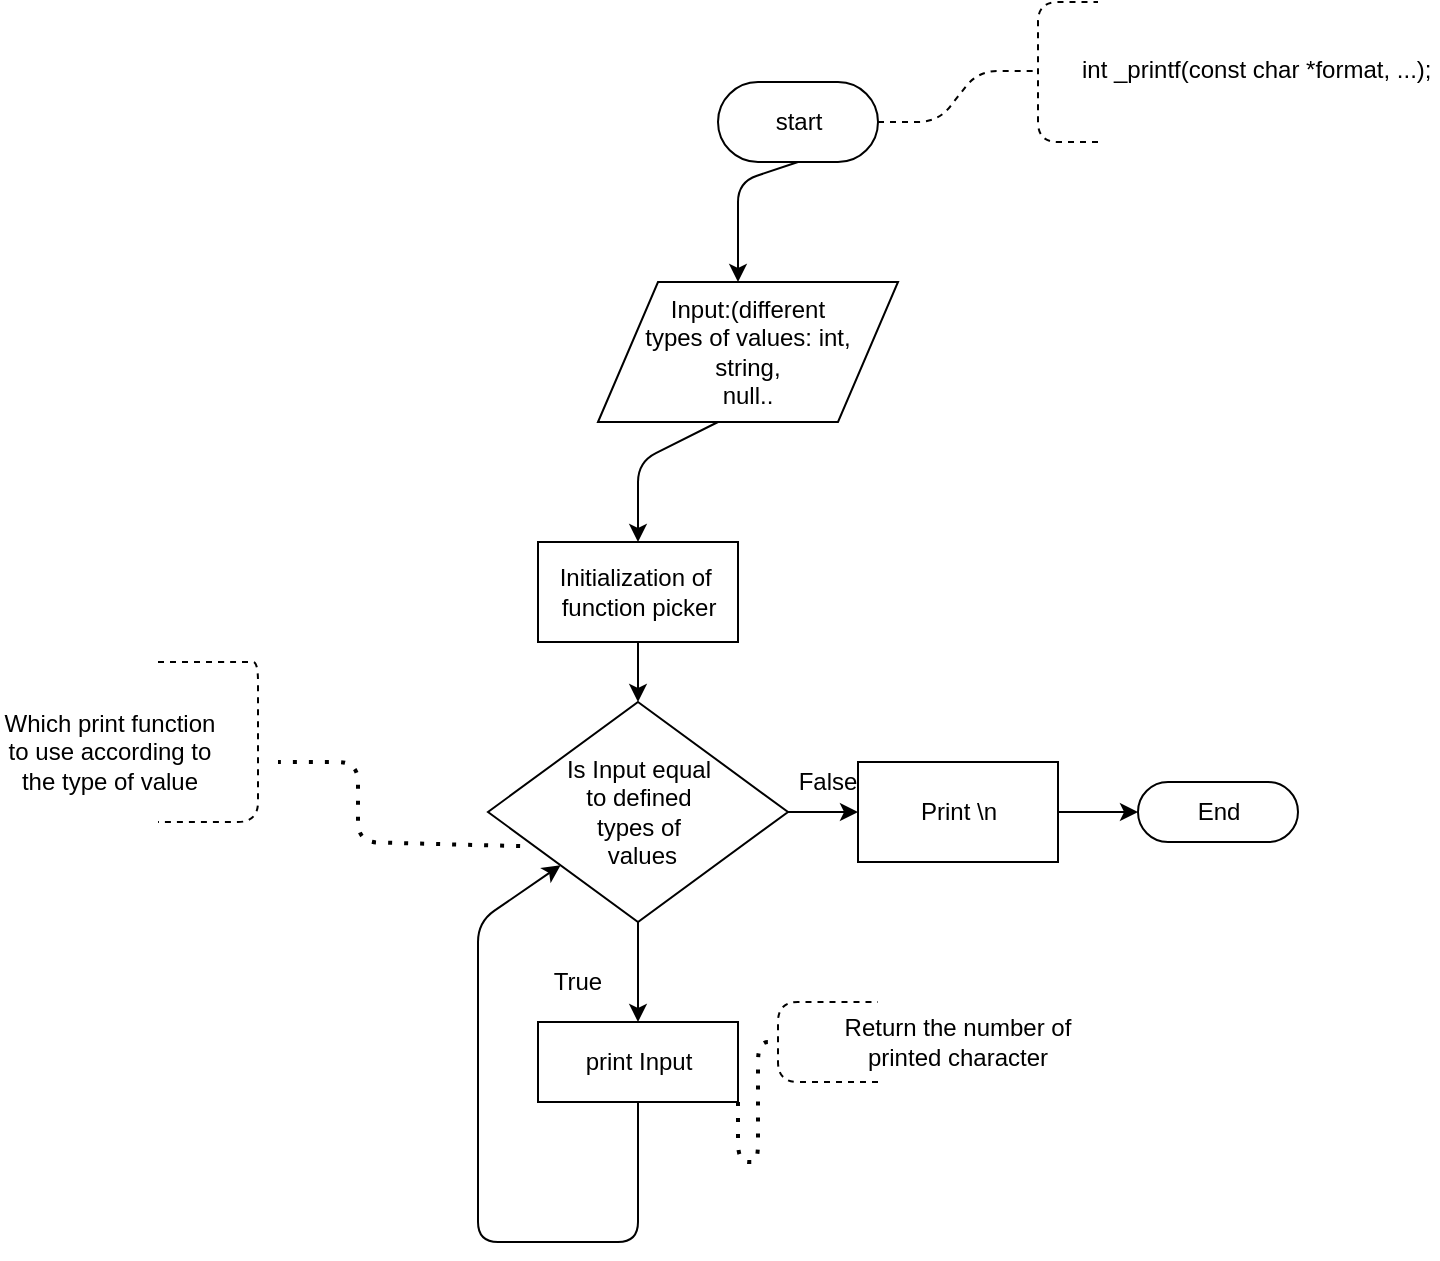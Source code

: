 <mxfile version="14.9.2" type="github">
  <diagram name="Page-1" id="c7558073-3199-34d8-9f00-42111426c3f3">
    <mxGraphModel dx="868" dy="460" grid="1" gridSize="10" guides="1" tooltips="1" connect="1" arrows="1" fold="1" page="1" pageScale="1" pageWidth="826" pageHeight="1169" background="none" math="0" shadow="0">
      <root>
        <mxCell id="0" />
        <mxCell id="1" parent="0" />
        <mxCell id="7MjtWZ7W4mau19jce7l3-97" value="int _printf(const char *format, ...);" style="text;whiteSpace=wrap;html=1;" vertex="1" parent="1">
          <mxGeometry x="620" y="440" width="180" height="30" as="geometry" />
        </mxCell>
        <mxCell id="7MjtWZ7W4mau19jce7l3-101" value="" style="endArrow=none;dashed=1;html=1;" edge="1" parent="1">
          <mxGeometry width="50" height="50" relative="1" as="geometry">
            <mxPoint x="630" y="490" as="sourcePoint" />
            <mxPoint x="630" y="420" as="targetPoint" />
            <Array as="points">
              <mxPoint x="600" y="490" />
              <mxPoint x="600" y="420" />
            </Array>
          </mxGeometry>
        </mxCell>
        <mxCell id="7MjtWZ7W4mau19jce7l3-102" value="" style="endArrow=none;dashed=1;html=1;edgeStyle=entityRelationEdgeStyle;" edge="1" parent="1">
          <mxGeometry width="50" height="50" relative="1" as="geometry">
            <mxPoint x="520" y="480" as="sourcePoint" />
            <mxPoint x="600" y="454.5" as="targetPoint" />
          </mxGeometry>
        </mxCell>
        <mxCell id="7MjtWZ7W4mau19jce7l3-105" value="start" style="html=1;dashed=0;whitespace=wrap;shape=mxgraph.dfd.start" vertex="1" parent="1">
          <mxGeometry x="440" y="460" width="80" height="40" as="geometry" />
        </mxCell>
        <mxCell id="7MjtWZ7W4mau19jce7l3-106" value="" style="endArrow=classic;html=1;exitX=0.5;exitY=0.5;exitDx=0;exitDy=20;exitPerimeter=0;" edge="1" parent="1" source="7MjtWZ7W4mau19jce7l3-105">
          <mxGeometry width="50" height="50" relative="1" as="geometry">
            <mxPoint x="480" y="510" as="sourcePoint" />
            <mxPoint x="450" y="560" as="targetPoint" />
            <Array as="points">
              <mxPoint x="450" y="510" />
            </Array>
          </mxGeometry>
        </mxCell>
        <mxCell id="7MjtWZ7W4mau19jce7l3-107" value="Input:(different&lt;br&gt;types of values: int,&lt;br&gt;string,&lt;br&gt;null.." style="shape=parallelogram;perimeter=parallelogramPerimeter;whiteSpace=wrap;html=1;dashed=0;" vertex="1" parent="1">
          <mxGeometry x="380" y="560" width="150" height="70" as="geometry" />
        </mxCell>
        <mxCell id="7MjtWZ7W4mau19jce7l3-108" value="" style="endArrow=classic;html=1;" edge="1" parent="1">
          <mxGeometry width="50" height="50" relative="1" as="geometry">
            <mxPoint x="440" y="630" as="sourcePoint" />
            <mxPoint x="400" y="690" as="targetPoint" />
            <Array as="points">
              <mxPoint x="400" y="650" />
            </Array>
          </mxGeometry>
        </mxCell>
        <mxCell id="7MjtWZ7W4mau19jce7l3-109" value="Initialization of&amp;nbsp;&lt;br&gt;function picker" style="html=1;dashed=0;whitespace=wrap;" vertex="1" parent="1">
          <mxGeometry x="350" y="690" width="100" height="50" as="geometry" />
        </mxCell>
        <mxCell id="7MjtWZ7W4mau19jce7l3-110" value="Which print function to use according to the type of value" style="text;html=1;strokeColor=none;fillColor=none;align=center;verticalAlign=middle;whiteSpace=wrap;rounded=0;" vertex="1" parent="1">
          <mxGeometry x="81" y="770" width="110" height="50" as="geometry" />
        </mxCell>
        <mxCell id="7MjtWZ7W4mau19jce7l3-111" value="" style="endArrow=classic;html=1;exitX=0.5;exitY=1;exitDx=0;exitDy=0;" edge="1" parent="1" source="7MjtWZ7W4mau19jce7l3-109">
          <mxGeometry width="50" height="50" relative="1" as="geometry">
            <mxPoint x="390" y="860" as="sourcePoint" />
            <mxPoint x="400" y="770" as="targetPoint" />
          </mxGeometry>
        </mxCell>
        <mxCell id="7MjtWZ7W4mau19jce7l3-112" value="Is Input equal&lt;br&gt;to defined&lt;br&gt;types of&lt;br&gt;&amp;nbsp;values" style="shape=rhombus;html=1;dashed=0;whitespace=wrap;perimeter=rhombusPerimeter;" vertex="1" parent="1">
          <mxGeometry x="325" y="770" width="150" height="110" as="geometry" />
        </mxCell>
        <mxCell id="7MjtWZ7W4mau19jce7l3-113" value="" style="endArrow=none;dashed=1;html=1;" edge="1" parent="1">
          <mxGeometry width="50" height="50" relative="1" as="geometry">
            <mxPoint x="160" y="750" as="sourcePoint" />
            <mxPoint x="160" y="830" as="targetPoint" />
            <Array as="points">
              <mxPoint x="200" y="750" />
              <mxPoint x="210" y="750" />
              <mxPoint x="210" y="770" />
              <mxPoint x="210" y="830" />
            </Array>
          </mxGeometry>
        </mxCell>
        <mxCell id="7MjtWZ7W4mau19jce7l3-114" value="" style="endArrow=none;dashed=1;html=1;dashPattern=1 3;strokeWidth=2;exitX=0.107;exitY=0.655;exitDx=0;exitDy=0;exitPerimeter=0;" edge="1" parent="1" source="7MjtWZ7W4mau19jce7l3-112">
          <mxGeometry width="50" height="50" relative="1" as="geometry">
            <mxPoint x="320" y="850" as="sourcePoint" />
            <mxPoint x="220" y="800" as="targetPoint" />
            <Array as="points">
              <mxPoint x="260" y="840" />
              <mxPoint x="260" y="800" />
            </Array>
          </mxGeometry>
        </mxCell>
        <mxCell id="7MjtWZ7W4mau19jce7l3-115" value="" style="endArrow=classic;html=1;exitX=0.5;exitY=1;exitDx=0;exitDy=0;" edge="1" parent="1" source="7MjtWZ7W4mau19jce7l3-112">
          <mxGeometry width="50" height="50" relative="1" as="geometry">
            <mxPoint x="390" y="920" as="sourcePoint" />
            <mxPoint x="400" y="930" as="targetPoint" />
          </mxGeometry>
        </mxCell>
        <mxCell id="7MjtWZ7W4mau19jce7l3-116" value="" style="endArrow=classic;html=1;exitX=1;exitY=0.5;exitDx=0;exitDy=0;" edge="1" parent="1" source="7MjtWZ7W4mau19jce7l3-112">
          <mxGeometry width="50" height="50" relative="1" as="geometry">
            <mxPoint x="520" y="820" as="sourcePoint" />
            <mxPoint x="510" y="825" as="targetPoint" />
          </mxGeometry>
        </mxCell>
        <mxCell id="7MjtWZ7W4mau19jce7l3-117" value="True" style="text;html=1;strokeColor=none;fillColor=none;align=center;verticalAlign=middle;whiteSpace=wrap;rounded=0;" vertex="1" parent="1">
          <mxGeometry x="350" y="900" width="40" height="20" as="geometry" />
        </mxCell>
        <mxCell id="7MjtWZ7W4mau19jce7l3-118" value="False" style="text;html=1;strokeColor=none;fillColor=none;align=center;verticalAlign=middle;whiteSpace=wrap;rounded=0;" vertex="1" parent="1">
          <mxGeometry x="475" y="800" width="40" height="20" as="geometry" />
        </mxCell>
        <mxCell id="7MjtWZ7W4mau19jce7l3-119" value="Print \n" style="html=1;dashed=0;whitespace=wrap;" vertex="1" parent="1">
          <mxGeometry x="510" y="800" width="100" height="50" as="geometry" />
        </mxCell>
        <mxCell id="7MjtWZ7W4mau19jce7l3-120" value="" style="endArrow=classic;html=1;exitX=1;exitY=0.5;exitDx=0;exitDy=0;" edge="1" parent="1" source="7MjtWZ7W4mau19jce7l3-119">
          <mxGeometry width="50" height="50" relative="1" as="geometry">
            <mxPoint x="620" y="860" as="sourcePoint" />
            <mxPoint x="650" y="825" as="targetPoint" />
          </mxGeometry>
        </mxCell>
        <mxCell id="7MjtWZ7W4mau19jce7l3-121" value="End" style="html=1;dashed=0;whitespace=wrap;shape=mxgraph.dfd.start" vertex="1" parent="1">
          <mxGeometry x="650" y="810" width="80" height="30" as="geometry" />
        </mxCell>
        <mxCell id="7MjtWZ7W4mau19jce7l3-122" value="print Input" style="html=1;dashed=0;whitespace=wrap;" vertex="1" parent="1">
          <mxGeometry x="350" y="930" width="100" height="40" as="geometry" />
        </mxCell>
        <mxCell id="7MjtWZ7W4mau19jce7l3-124" value="" style="endArrow=none;dashed=1;html=1;" edge="1" parent="1">
          <mxGeometry width="50" height="50" relative="1" as="geometry">
            <mxPoint x="520" y="960" as="sourcePoint" />
            <mxPoint x="520" y="920" as="targetPoint" />
            <Array as="points">
              <mxPoint x="470" y="960" />
              <mxPoint x="470" y="920" />
            </Array>
          </mxGeometry>
        </mxCell>
        <mxCell id="7MjtWZ7W4mau19jce7l3-125" value="Return the number of printed character" style="text;html=1;strokeColor=none;fillColor=none;align=center;verticalAlign=middle;whiteSpace=wrap;rounded=0;" vertex="1" parent="1">
          <mxGeometry x="500" y="930" width="120" height="20" as="geometry" />
        </mxCell>
        <mxCell id="7MjtWZ7W4mau19jce7l3-126" value="" style="endArrow=none;dashed=1;html=1;dashPattern=1 3;strokeWidth=2;exitX=1;exitY=1;exitDx=0;exitDy=0;" edge="1" parent="1" source="7MjtWZ7W4mau19jce7l3-122">
          <mxGeometry width="50" height="50" relative="1" as="geometry">
            <mxPoint x="480" y="1020" as="sourcePoint" />
            <mxPoint x="470" y="940" as="targetPoint" />
            <Array as="points">
              <mxPoint x="450" y="1000" />
              <mxPoint x="460" y="1000" />
              <mxPoint x="460" y="940" />
            </Array>
          </mxGeometry>
        </mxCell>
        <mxCell id="7MjtWZ7W4mau19jce7l3-127" value="" style="endArrow=classic;html=1;exitX=0.5;exitY=1;exitDx=0;exitDy=0;" edge="1" parent="1" source="7MjtWZ7W4mau19jce7l3-122" target="7MjtWZ7W4mau19jce7l3-112">
          <mxGeometry width="50" height="50" relative="1" as="geometry">
            <mxPoint x="390" y="1020" as="sourcePoint" />
            <mxPoint x="325" y="875" as="targetPoint" />
            <Array as="points">
              <mxPoint x="400" y="1040" />
              <mxPoint x="360" y="1040" />
              <mxPoint x="320" y="1040" />
              <mxPoint x="320" y="880" />
            </Array>
          </mxGeometry>
        </mxCell>
      </root>
    </mxGraphModel>
  </diagram>
</mxfile>
